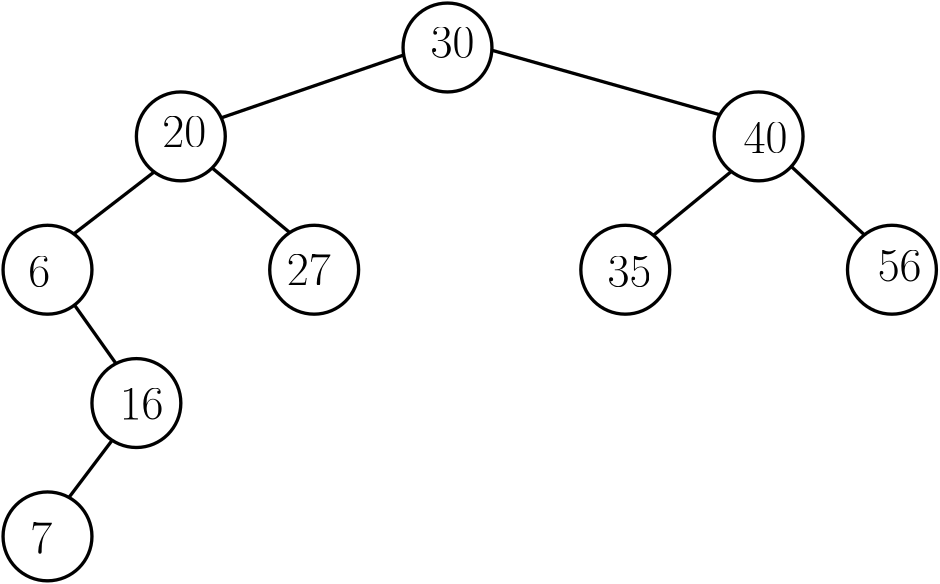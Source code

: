 <?xml version="1.0"?>
<!DOCTYPE ipe SYSTEM "ipe.dtd">
<ipe version="70212" creator="Ipe 7.2.12">
<info created="D:20191105094739" modified="D:20191105094739"/>
<ipestyle name="basic">
<symbol name="arrow/arc(spx)">
<path stroke="sym-stroke" fill="sym-stroke" pen="sym-pen">
0 0 m
-1 0.333 l
-1 -0.333 l
h
</path>
</symbol>
<symbol name="arrow/farc(spx)">
<path stroke="sym-stroke" fill="white" pen="sym-pen">
0 0 m
-1 0.333 l
-1 -0.333 l
h
</path>
</symbol>
<symbol name="arrow/ptarc(spx)">
<path stroke="sym-stroke" fill="sym-stroke" pen="sym-pen">
0 0 m
-1 0.333 l
-0.8 0 l
-1 -0.333 l
h
</path>
</symbol>
<symbol name="arrow/fptarc(spx)">
<path stroke="sym-stroke" fill="white" pen="sym-pen">
0 0 m
-1 0.333 l
-0.8 0 l
-1 -0.333 l
h
</path>
</symbol>
<symbol name="mark/circle(sx)" transformations="translations">
<path fill="sym-stroke">
0.6 0 0 0.6 0 0 e
0.4 0 0 0.4 0 0 e
</path>
</symbol>
<symbol name="mark/disk(sx)" transformations="translations">
<path fill="sym-stroke">
0.6 0 0 0.6 0 0 e
</path>
</symbol>
<symbol name="mark/fdisk(sfx)" transformations="translations">
<group>
<path fill="sym-fill">
0.5 0 0 0.5 0 0 e
</path>
<path fill="sym-stroke" fillrule="eofill">
0.6 0 0 0.6 0 0 e
0.4 0 0 0.4 0 0 e
</path>
</group>
</symbol>
<symbol name="mark/box(sx)" transformations="translations">
<path fill="sym-stroke" fillrule="eofill">
-0.6 -0.6 m
0.6 -0.6 l
0.6 0.6 l
-0.6 0.6 l
h
-0.4 -0.4 m
0.4 -0.4 l
0.4 0.4 l
-0.4 0.4 l
h
</path>
</symbol>
<symbol name="mark/square(sx)" transformations="translations">
<path fill="sym-stroke">
-0.6 -0.6 m
0.6 -0.6 l
0.6 0.6 l
-0.6 0.6 l
h
</path>
</symbol>
<symbol name="mark/fsquare(sfx)" transformations="translations">
<group>
<path fill="sym-fill">
-0.5 -0.5 m
0.5 -0.5 l
0.5 0.5 l
-0.5 0.5 l
h
</path>
<path fill="sym-stroke" fillrule="eofill">
-0.6 -0.6 m
0.6 -0.6 l
0.6 0.6 l
-0.6 0.6 l
h
-0.4 -0.4 m
0.4 -0.4 l
0.4 0.4 l
-0.4 0.4 l
h
</path>
</group>
</symbol>
<symbol name="mark/cross(sx)" transformations="translations">
<group>
<path fill="sym-stroke">
-0.43 -0.57 m
0.57 0.43 l
0.43 0.57 l
-0.57 -0.43 l
h
</path>
<path fill="sym-stroke">
-0.43 0.57 m
0.57 -0.43 l
0.43 -0.57 l
-0.57 0.43 l
h
</path>
</group>
</symbol>
<symbol name="arrow/fnormal(spx)">
<path stroke="sym-stroke" fill="white" pen="sym-pen">
0 0 m
-1 0.333 l
-1 -0.333 l
h
</path>
</symbol>
<symbol name="arrow/pointed(spx)">
<path stroke="sym-stroke" fill="sym-stroke" pen="sym-pen">
0 0 m
-1 0.333 l
-0.8 0 l
-1 -0.333 l
h
</path>
</symbol>
<symbol name="arrow/fpointed(spx)">
<path stroke="sym-stroke" fill="white" pen="sym-pen">
0 0 m
-1 0.333 l
-0.8 0 l
-1 -0.333 l
h
</path>
</symbol>
<symbol name="arrow/linear(spx)">
<path stroke="sym-stroke" pen="sym-pen">
-1 0.333 m
0 0 l
-1 -0.333 l
</path>
</symbol>
<symbol name="arrow/fdouble(spx)">
<path stroke="sym-stroke" fill="white" pen="sym-pen">
0 0 m
-1 0.333 l
-1 -0.333 l
h
-1 0 m
-2 0.333 l
-2 -0.333 l
h
</path>
</symbol>
<symbol name="arrow/double(spx)">
<path stroke="sym-stroke" fill="sym-stroke" pen="sym-pen">
0 0 m
-1 0.333 l
-1 -0.333 l
h
-1 0 m
-2 0.333 l
-2 -0.333 l
h
</path>
</symbol>
<pen name="heavier" value="0.8"/>
<pen name="fat" value="1.2"/>
<pen name="ultrafat" value="2"/>
<symbolsize name="large" value="5"/>
<symbolsize name="small" value="2"/>
<symbolsize name="tiny" value="1.1"/>
<arrowsize name="large" value="10"/>
<arrowsize name="small" value="5"/>
<arrowsize name="tiny" value="3"/>
<color name="red" value="1 0 0"/>
<color name="green" value="0 1 0"/>
<color name="blue" value="0 0 1"/>
<color name="yellow" value="1 1 0"/>
<color name="orange" value="1 0.647 0"/>
<color name="gold" value="1 0.843 0"/>
<color name="purple" value="0.627 0.125 0.941"/>
<color name="gray" value="0.745"/>
<color name="brown" value="0.647 0.165 0.165"/>
<color name="navy" value="0 0 0.502"/>
<color name="pink" value="1 0.753 0.796"/>
<color name="seagreen" value="0.18 0.545 0.341"/>
<color name="turquoise" value="0.251 0.878 0.816"/>
<color name="violet" value="0.933 0.51 0.933"/>
<color name="darkblue" value="0 0 0.545"/>
<color name="darkcyan" value="0 0.545 0.545"/>
<color name="darkgray" value="0.663"/>
<color name="darkgreen" value="0 0.392 0"/>
<color name="darkmagenta" value="0.545 0 0.545"/>
<color name="darkorange" value="1 0.549 0"/>
<color name="darkred" value="0.545 0 0"/>
<color name="lightblue" value="0.678 0.847 0.902"/>
<color name="lightcyan" value="0.878 1 1"/>
<color name="lightgray" value="0.827"/>
<color name="lightgreen" value="0.565 0.933 0.565"/>
<color name="lightyellow" value="1 1 0.878"/>
<dashstyle name="dashed" value="[4] 0"/>
<dashstyle name="dotted" value="[1 3] 0"/>
<dashstyle name="dash dotted" value="[4 2 1 2] 0"/>
<dashstyle name="dash dot dotted" value="[4 2 1 2 1 2] 0"/>
<textsize name="large" value="\large"/>
<textsize name="Large" value="\Large"/>
<textsize name="LARGE" value="\LARGE"/>
<textsize name="huge" value="\huge"/>
<textsize name="Huge" value="\Huge"/>
<textsize name="small" value="\small"/>
<textsize name="footnote" value="\footnotesize"/>
<textsize name="tiny" value="\tiny"/>
<textstyle name="center" begin="\begin{center}" end="\end{center}"/>
<textstyle name="itemize" begin="\begin{itemize}" end="\end{itemize}"/>
<textstyle name="item" begin="\begin{itemize}\item{}" end="\end{itemize}"/>
<gridsize name="4 pts" value="4"/>
<gridsize name="8 pts (~3 mm)" value="8"/>
<gridsize name="16 pts (~6 mm)" value="16"/>
<gridsize name="32 pts (~12 mm)" value="32"/>
<gridsize name="10 pts (~3.5 mm)" value="10"/>
<gridsize name="20 pts (~7 mm)" value="20"/>
<gridsize name="14 pts (~5 mm)" value="14"/>
<gridsize name="28 pts (~10 mm)" value="28"/>
<gridsize name="56 pts (~20 mm)" value="56"/>
<anglesize name="90 deg" value="90"/>
<anglesize name="60 deg" value="60"/>
<anglesize name="45 deg" value="45"/>
<anglesize name="30 deg" value="30"/>
<anglesize name="22.5 deg" value="22.5"/>
<opacity name="10%" value="0.1"/>
<opacity name="30%" value="0.3"/>
<opacity name="50%" value="0.5"/>
<opacity name="75%" value="0.75"/>
<tiling name="falling" angle="-60" step="4" width="1"/>
<tiling name="rising" angle="30" step="4" width="1"/>
</ipestyle>
<page>
<layer name="alpha"/>
<view layers="alpha" active="alpha"/>
<path layer="alpha" stroke="black" pen="fat">
16 0 0 16 256 768 e
</path>
<path matrix="1 0 0 1 -96 -32" stroke="black" pen="fat">
16 0 0 16 256 768 e
</path>
<path matrix="1 0 0 1 112 -32" stroke="black" pen="fat">
16 0 0 16 256 768 e
</path>
<path matrix="1 0 0 1 -144 -80" stroke="black" pen="fat">
16 0 0 16 256 768 e
</path>
<path matrix="1 0 0 1 -48 -80" stroke="black" pen="fat">
16 0 0 16 256 768 e
</path>
<path matrix="1 0 0 1 64 -80" stroke="black" pen="fat">
16 0 0 16 256 768 e
</path>
<path matrix="1 0 0 1 160 -80" stroke="black" pen="fat">
16 0 0 16 256 768 e
</path>
<path matrix="1 0 0 1 -112 -128" stroke="black" pen="fat">
16 0 0 16 256 768 e
</path>
<path matrix="1 0 0 1 -144 -176" stroke="black" pen="fat">
16 0 0 16 256 768 e
</path>
<path stroke="black" pen="fat">
240.229 765.304 m
174.538 742.681 l
</path>
<path stroke="black" pen="fat">
150.396 723.203 m
121.464 700.901 l
</path>
<path stroke="black" pen="fat">
171.267 724.64 m
199.212 701.371 l
</path>
<path stroke="black" pen="fat">
121.711 675.284 m
136.654 654.214 l
</path>
<path stroke="black" pen="fat">
135.266 626.594 m
119.723 606.013 l
</path>
<path stroke="black" pen="fat">
271.969 767.003 m
354.021 743.784 l
</path>
<path stroke="black" pen="fat">
358.172 723.374 m
330.129 700.386 l
</path>
<path stroke="black" pen="fat">
379.766 725.157 m
406.076 700.55 l
</path>
<text transformations="translations" pos="249.916 764.227" stroke="black" type="label" width="15.791" height="11.097" depth="0" valign="baseline" size="LARGE">30</text>
<text matrix="1 0 0 1 -96.5673 -32.1894" transformations="translations" pos="249.916 764.227" stroke="black" type="label" width="15.791" height="11.097" depth="0" valign="baseline" size="LARGE">20</text>
<text matrix="1 0 0 1 -51.7825 -81.8728" transformations="translations" pos="249.916 764.227" stroke="black" type="label" width="20.988" height="11.097" depth="0" valign="baseline" size="LARGE">27
</text>
<text matrix="1 0 0 1 -144.851 -82.5725" transformations="translations" pos="249.916 764.227" stroke="black" type="label" width="7.895" height="11.097" depth="0" valign="baseline" size="LARGE">6</text>
<text matrix="1 0 0 1 -111.962 -130.157" transformations="translations" pos="249.916 764.227" stroke="black" type="label" width="15.791" height="11.097" depth="0" valign="baseline" size="LARGE">16</text>
<text matrix="1 0 0 1 -144.152 -178.441" transformations="translations" pos="249.916 764.227" stroke="black" type="label" width="7.895" height="11.097" depth="0" valign="baseline" size="LARGE">7</text>
<text matrix="1 0 0 1 112.663 -34.2886" transformations="translations" pos="249.916 764.227" stroke="black" type="label" width="15.791" height="11.097" depth="0" valign="baseline" size="LARGE">40</text>
<text matrix="1 0 0 1 63.6789 -82.5725" transformations="translations" pos="249.916 764.227" stroke="black" type="label" width="15.791" height="11.097" depth="0" valign="baseline" size="LARGE">35</text>
<text matrix="1 0 0 1 160.946 -80.4732" transformations="translations" pos="249.916 764.227" stroke="black" type="label" width="15.791" height="11.097" depth="0" valign="baseline" size="LARGE">56</text>
</page>
</ipe>
